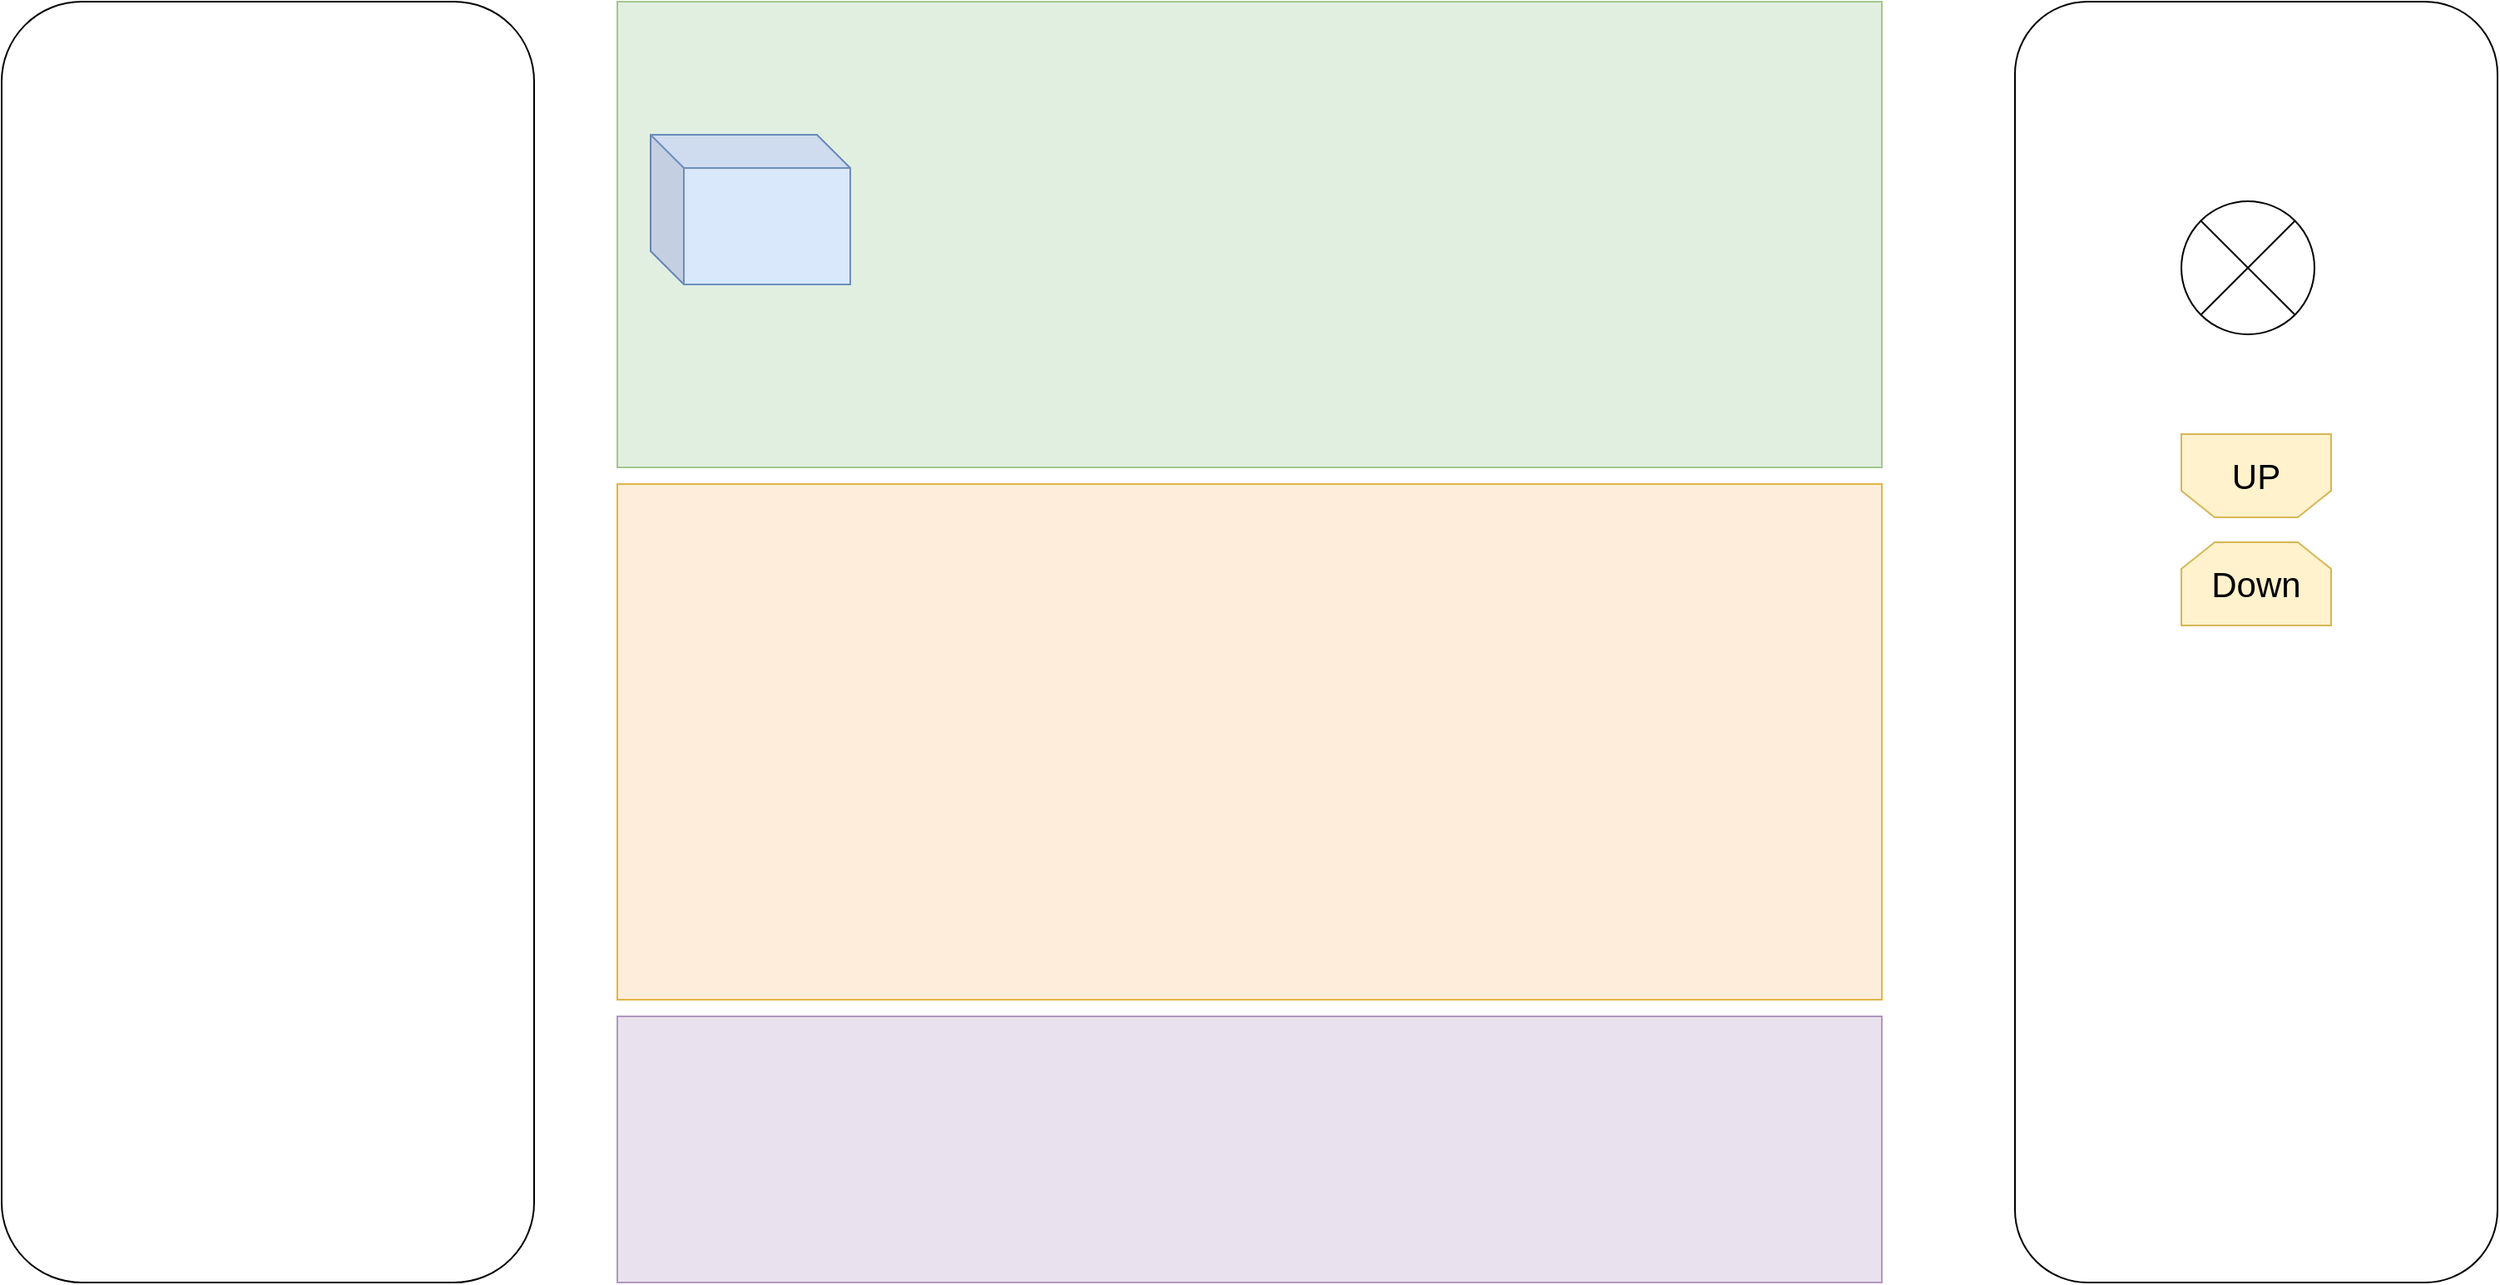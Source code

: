 <mxfile version="26.2.13">
  <diagram name="第 1 页" id="EpWNLa7QOWGn7X50AwH3">
    <mxGraphModel dx="2312" dy="1117" grid="1" gridSize="10" guides="1" tooltips="1" connect="1" arrows="1" fold="1" page="1" pageScale="1" pageWidth="827" pageHeight="1169" math="0" shadow="0">
      <root>
        <mxCell id="0" />
        <mxCell id="1" parent="0" />
        <mxCell id="qFXPAG0kBT3Vko6vY-dV-1" value="" style="rounded=0;whiteSpace=wrap;html=1;fillColor=#d5e8d4;strokeColor=#82b366;opacity=70;" vertex="1" parent="1">
          <mxGeometry x="60" y="110" width="760" height="280" as="geometry" />
        </mxCell>
        <mxCell id="qFXPAG0kBT3Vko6vY-dV-2" value="" style="rounded=0;whiteSpace=wrap;html=1;fillColor=#e1d5e7;strokeColor=#9673a6;opacity=70;" vertex="1" parent="1">
          <mxGeometry x="60" y="720" width="760" height="160" as="geometry" />
        </mxCell>
        <mxCell id="qFXPAG0kBT3Vko6vY-dV-4" value="" style="rounded=1;whiteSpace=wrap;html=1;" vertex="1" parent="1">
          <mxGeometry x="-310" y="110" width="320" height="770" as="geometry" />
        </mxCell>
        <mxCell id="qFXPAG0kBT3Vko6vY-dV-5" value="" style="rounded=1;whiteSpace=wrap;html=1;" vertex="1" parent="1">
          <mxGeometry x="900" y="110" width="290" height="770" as="geometry" />
        </mxCell>
        <mxCell id="qFXPAG0kBT3Vko6vY-dV-6" value="" style="shape=cube;whiteSpace=wrap;html=1;boundedLbl=1;backgroundOutline=1;darkOpacity=0.05;darkOpacity2=0.1;fillColor=#dae8fc;strokeColor=#6c8ebf;" vertex="1" parent="1">
          <mxGeometry x="80" y="190" width="120" height="90" as="geometry" />
        </mxCell>
        <mxCell id="qFXPAG0kBT3Vko6vY-dV-3" value="" style="rounded=0;whiteSpace=wrap;html=1;fillColor=#ffe6cc;strokeColor=#d79b00;opacity=70;" vertex="1" parent="1">
          <mxGeometry x="60" y="400" width="760" height="310" as="geometry" />
        </mxCell>
        <mxCell id="qFXPAG0kBT3Vko6vY-dV-8" value="" style="shape=sumEllipse;perimeter=ellipsePerimeter;whiteSpace=wrap;html=1;backgroundOutline=1;" vertex="1" parent="1">
          <mxGeometry x="1000" y="230" width="80" height="80" as="geometry" />
        </mxCell>
        <mxCell id="qFXPAG0kBT3Vko6vY-dV-12" value="" style="group" vertex="1" connectable="0" parent="1">
          <mxGeometry x="1000" y="370" width="90" height="115" as="geometry" />
        </mxCell>
        <mxCell id="qFXPAG0kBT3Vko6vY-dV-9" value="Down" style="shape=loopLimit;whiteSpace=wrap;html=1;fontSize=21;fillColor=#fff2cc;strokeColor=#d6b656;" vertex="1" parent="qFXPAG0kBT3Vko6vY-dV-12">
          <mxGeometry y="65" width="90" height="50" as="geometry" />
        </mxCell>
        <mxCell id="qFXPAG0kBT3Vko6vY-dV-11" value="UP" style="shape=loopLimit;whiteSpace=wrap;html=1;rotation=0;size=20;direction=west;fontSize=21;fillColor=#fff2cc;strokeColor=#d6b656;" vertex="1" parent="qFXPAG0kBT3Vko6vY-dV-12">
          <mxGeometry width="90" height="50" as="geometry" />
        </mxCell>
      </root>
    </mxGraphModel>
  </diagram>
</mxfile>

